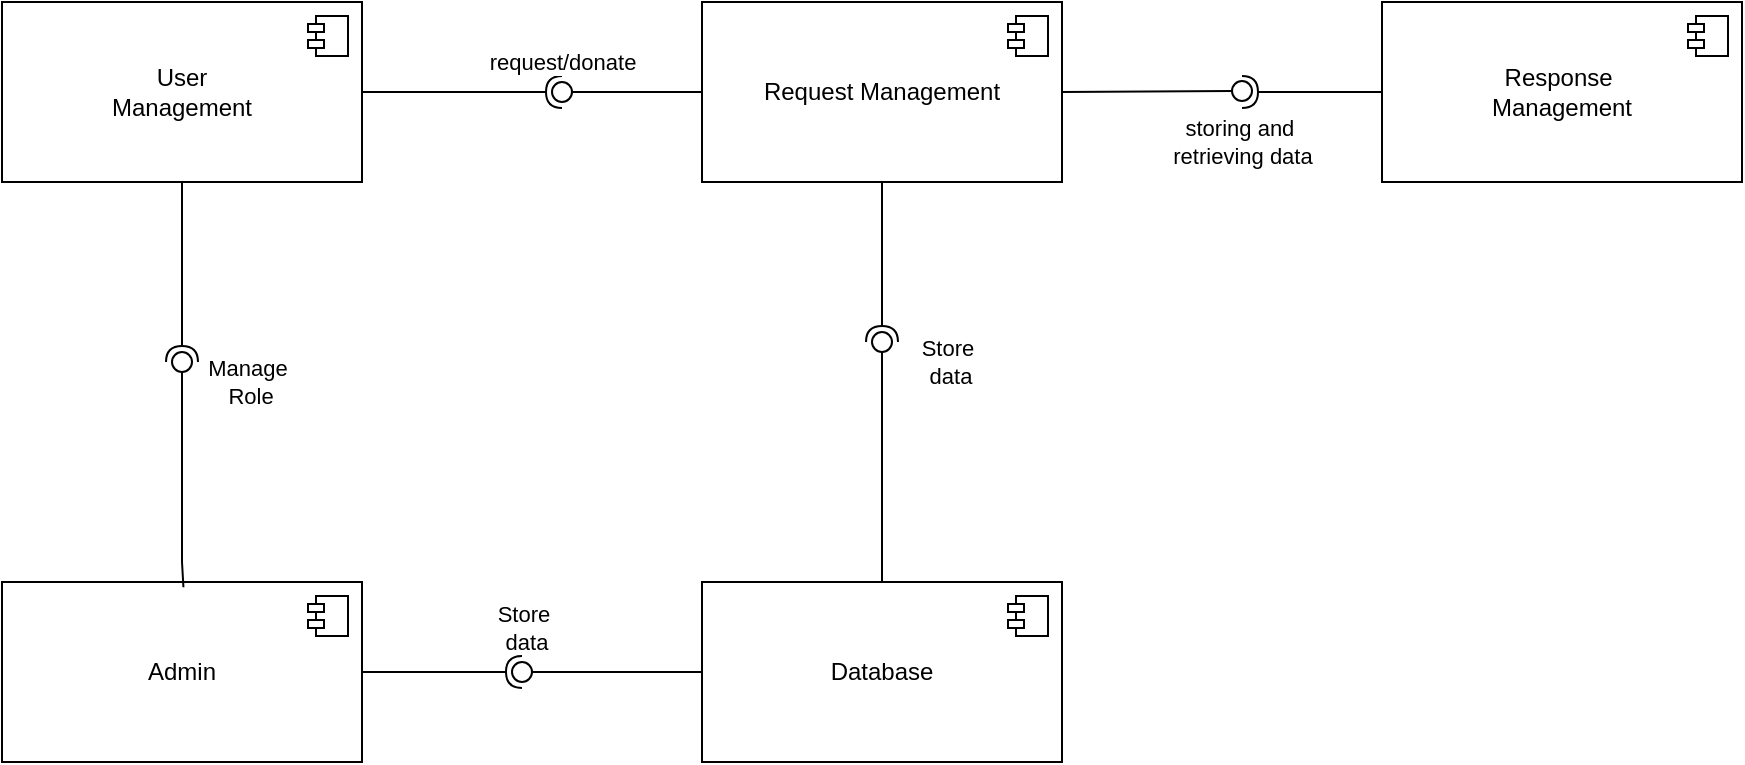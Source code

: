 <mxfile version="25.0.1">
  <diagram name="Page-1" id="lbOhIKWhwcdPpRNCW4DW">
    <mxGraphModel dx="978" dy="473" grid="1" gridSize="10" guides="1" tooltips="1" connect="1" arrows="1" fold="1" page="1" pageScale="1" pageWidth="850" pageHeight="1100" math="0" shadow="0">
      <root>
        <mxCell id="0" />
        <mxCell id="1" parent="0" />
        <mxCell id="3jeVtCWE8oX8Z17kRic9-1" value="User&lt;div&gt;Management&lt;/div&gt;" style="html=1;dropTarget=0;whiteSpace=wrap;" parent="1" vertex="1">
          <mxGeometry x="50" y="180" width="180" height="90" as="geometry" />
        </mxCell>
        <mxCell id="3jeVtCWE8oX8Z17kRic9-2" value="" style="shape=module;jettyWidth=8;jettyHeight=4;" parent="3jeVtCWE8oX8Z17kRic9-1" vertex="1">
          <mxGeometry x="1" width="20" height="20" relative="1" as="geometry">
            <mxPoint x="-27" y="7" as="offset" />
          </mxGeometry>
        </mxCell>
        <mxCell id="3jeVtCWE8oX8Z17kRic9-3" value="Request Management" style="html=1;dropTarget=0;whiteSpace=wrap;" parent="1" vertex="1">
          <mxGeometry x="400" y="180" width="180" height="90" as="geometry" />
        </mxCell>
        <mxCell id="3jeVtCWE8oX8Z17kRic9-4" value="" style="shape=module;jettyWidth=8;jettyHeight=4;" parent="3jeVtCWE8oX8Z17kRic9-3" vertex="1">
          <mxGeometry x="1" width="20" height="20" relative="1" as="geometry">
            <mxPoint x="-27" y="7" as="offset" />
          </mxGeometry>
        </mxCell>
        <mxCell id="3jeVtCWE8oX8Z17kRic9-5" value="Response&amp;nbsp;&lt;div&gt;Management&lt;/div&gt;" style="html=1;dropTarget=0;whiteSpace=wrap;" parent="1" vertex="1">
          <mxGeometry x="740" y="180" width="180" height="90" as="geometry" />
        </mxCell>
        <mxCell id="3jeVtCWE8oX8Z17kRic9-6" value="" style="shape=module;jettyWidth=8;jettyHeight=4;" parent="3jeVtCWE8oX8Z17kRic9-5" vertex="1">
          <mxGeometry x="1" width="20" height="20" relative="1" as="geometry">
            <mxPoint x="-27" y="7" as="offset" />
          </mxGeometry>
        </mxCell>
        <mxCell id="3jeVtCWE8oX8Z17kRic9-9" value="Database" style="html=1;dropTarget=0;whiteSpace=wrap;" parent="1" vertex="1">
          <mxGeometry x="400" y="470" width="180" height="90" as="geometry" />
        </mxCell>
        <mxCell id="3jeVtCWE8oX8Z17kRic9-10" value="" style="shape=module;jettyWidth=8;jettyHeight=4;" parent="3jeVtCWE8oX8Z17kRic9-9" vertex="1">
          <mxGeometry x="1" width="20" height="20" relative="1" as="geometry">
            <mxPoint x="-27" y="7" as="offset" />
          </mxGeometry>
        </mxCell>
        <mxCell id="3jeVtCWE8oX8Z17kRic9-11" value="" style="rounded=0;orthogonalLoop=1;jettySize=auto;html=1;endArrow=halfCircle;endFill=0;endSize=6;strokeWidth=1;sketch=0;exitX=1;exitY=0.5;exitDx=0;exitDy=0;" parent="1" source="3jeVtCWE8oX8Z17kRic9-1" edge="1">
          <mxGeometry relative="1" as="geometry">
            <mxPoint x="480" y="335" as="sourcePoint" />
            <mxPoint x="330" y="225" as="targetPoint" />
          </mxGeometry>
        </mxCell>
        <mxCell id="3jeVtCWE8oX8Z17kRic9-12" value="request/donate" style="rounded=0;orthogonalLoop=1;jettySize=auto;html=1;endArrow=oval;endFill=0;sketch=0;sourcePerimeterSpacing=0;targetPerimeterSpacing=0;endSize=10;exitX=0;exitY=0.5;exitDx=0;exitDy=0;" parent="1" source="3jeVtCWE8oX8Z17kRic9-3" edge="1">
          <mxGeometry x="1" y="-15" relative="1" as="geometry">
            <mxPoint x="440" y="335" as="sourcePoint" />
            <mxPoint x="330" y="225" as="targetPoint" />
            <mxPoint as="offset" />
          </mxGeometry>
        </mxCell>
        <mxCell id="3jeVtCWE8oX8Z17kRic9-13" value="" style="ellipse;whiteSpace=wrap;html=1;align=center;aspect=fixed;fillColor=none;strokeColor=none;resizable=0;perimeter=centerPerimeter;rotatable=0;allowArrows=0;points=[];outlineConnect=1;" parent="1" vertex="1">
          <mxGeometry x="455" y="330" width="10" height="10" as="geometry" />
        </mxCell>
        <mxCell id="3jeVtCWE8oX8Z17kRic9-14" value="storing and&amp;nbsp;&lt;div&gt;retrieving data&lt;/div&gt;" style="rounded=0;orthogonalLoop=1;jettySize=auto;html=1;endArrow=oval;endFill=0;sketch=0;sourcePerimeterSpacing=0;targetPerimeterSpacing=0;endSize=10;exitX=1;exitY=0.5;exitDx=0;exitDy=0;" parent="1" source="3jeVtCWE8oX8Z17kRic9-3" edge="1">
          <mxGeometry x="0.997" y="-25" relative="1" as="geometry">
            <mxPoint x="740" y="224.5" as="sourcePoint" />
            <mxPoint x="670" y="224.5" as="targetPoint" />
            <mxPoint y="1" as="offset" />
          </mxGeometry>
        </mxCell>
        <mxCell id="3jeVtCWE8oX8Z17kRic9-15" value="" style="rounded=0;orthogonalLoop=1;jettySize=auto;html=1;endArrow=halfCircle;endFill=0;endSize=6;strokeWidth=1;sketch=0;exitX=0;exitY=0.5;exitDx=0;exitDy=0;" parent="1" source="3jeVtCWE8oX8Z17kRic9-5" edge="1">
          <mxGeometry relative="1" as="geometry">
            <mxPoint x="580" y="210" as="sourcePoint" />
            <mxPoint x="670" y="225" as="targetPoint" />
          </mxGeometry>
        </mxCell>
        <mxCell id="3jeVtCWE8oX8Z17kRic9-16" value="Store&amp;nbsp;&lt;div&gt;data&lt;/div&gt;" style="rounded=0;orthogonalLoop=1;jettySize=auto;html=1;endArrow=oval;endFill=0;sketch=0;sourcePerimeterSpacing=0;targetPerimeterSpacing=0;endSize=10;exitX=0.5;exitY=0;exitDx=0;exitDy=0;" parent="1" source="3jeVtCWE8oX8Z17kRic9-9" edge="1">
          <mxGeometry x="1" y="-32" relative="1" as="geometry">
            <mxPoint x="530" y="270" as="sourcePoint" />
            <mxPoint x="490" y="350" as="targetPoint" />
            <mxPoint x="2" y="10" as="offset" />
          </mxGeometry>
        </mxCell>
        <mxCell id="3jeVtCWE8oX8Z17kRic9-17" value="" style="rounded=0;orthogonalLoop=1;jettySize=auto;html=1;endArrow=halfCircle;endFill=0;endSize=6;strokeWidth=1;sketch=0;exitX=0.5;exitY=1;exitDx=0;exitDy=0;" parent="1" source="3jeVtCWE8oX8Z17kRic9-3" edge="1">
          <mxGeometry relative="1" as="geometry">
            <mxPoint x="390" y="380" as="sourcePoint" />
            <mxPoint x="490" y="350" as="targetPoint" />
          </mxGeometry>
        </mxCell>
        <mxCell id="TFU_T7MmVNOrq4oU7fok-1" value="Admin" style="html=1;dropTarget=0;whiteSpace=wrap;" parent="1" vertex="1">
          <mxGeometry x="50" y="470" width="180" height="90" as="geometry" />
        </mxCell>
        <mxCell id="TFU_T7MmVNOrq4oU7fok-2" value="" style="shape=module;jettyWidth=8;jettyHeight=4;" parent="TFU_T7MmVNOrq4oU7fok-1" vertex="1">
          <mxGeometry x="1" width="20" height="20" relative="1" as="geometry">
            <mxPoint x="-27" y="7" as="offset" />
          </mxGeometry>
        </mxCell>
        <mxCell id="TFU_T7MmVNOrq4oU7fok-3" value="" style="rounded=0;orthogonalLoop=1;jettySize=auto;html=1;endArrow=halfCircle;endFill=0;endSize=6;strokeWidth=1;sketch=0;exitX=0.5;exitY=1;exitDx=0;exitDy=0;" parent="1" source="3jeVtCWE8oX8Z17kRic9-1" edge="1">
          <mxGeometry relative="1" as="geometry">
            <mxPoint x="360" y="330" as="sourcePoint" />
            <mxPoint x="140" y="360" as="targetPoint" />
          </mxGeometry>
        </mxCell>
        <mxCell id="TFU_T7MmVNOrq4oU7fok-4" value="Manage&amp;nbsp;&lt;div&gt;Role&lt;/div&gt;" style="rounded=0;orthogonalLoop=1;jettySize=auto;html=1;endArrow=oval;endFill=0;sketch=0;sourcePerimeterSpacing=0;targetPerimeterSpacing=0;endSize=10;exitX=0.504;exitY=0.029;exitDx=0;exitDy=0;exitPerimeter=0;" parent="1" source="TFU_T7MmVNOrq4oU7fok-1" edge="1">
          <mxGeometry x="1" y="-32" relative="1" as="geometry">
            <mxPoint x="310" y="370" as="sourcePoint" />
            <mxPoint x="140" y="360" as="targetPoint" />
            <mxPoint x="2" y="10" as="offset" />
            <Array as="points">
              <mxPoint x="140" y="460" />
            </Array>
          </mxGeometry>
        </mxCell>
        <mxCell id="TFU_T7MmVNOrq4oU7fok-5" value="Store&amp;nbsp;&lt;div&gt;data&lt;/div&gt;" style="rounded=0;orthogonalLoop=1;jettySize=auto;html=1;endArrow=oval;endFill=0;sketch=0;sourcePerimeterSpacing=0;targetPerimeterSpacing=0;endSize=10;exitX=0;exitY=0.5;exitDx=0;exitDy=0;" parent="1" source="3jeVtCWE8oX8Z17kRic9-9" edge="1">
          <mxGeometry x="1" y="-32" relative="1" as="geometry">
            <mxPoint x="370" y="410" as="sourcePoint" />
            <mxPoint x="310" y="515" as="targetPoint" />
            <mxPoint x="2" y="10" as="offset" />
          </mxGeometry>
        </mxCell>
        <mxCell id="TFU_T7MmVNOrq4oU7fok-6" value="" style="rounded=0;orthogonalLoop=1;jettySize=auto;html=1;endArrow=halfCircle;endFill=0;endSize=6;strokeWidth=1;sketch=0;exitX=1;exitY=0.5;exitDx=0;exitDy=0;" parent="1" source="TFU_T7MmVNOrq4oU7fok-1" edge="1">
          <mxGeometry relative="1" as="geometry">
            <mxPoint x="360" y="320" as="sourcePoint" />
            <mxPoint x="310" y="515" as="targetPoint" />
          </mxGeometry>
        </mxCell>
      </root>
    </mxGraphModel>
  </diagram>
</mxfile>
